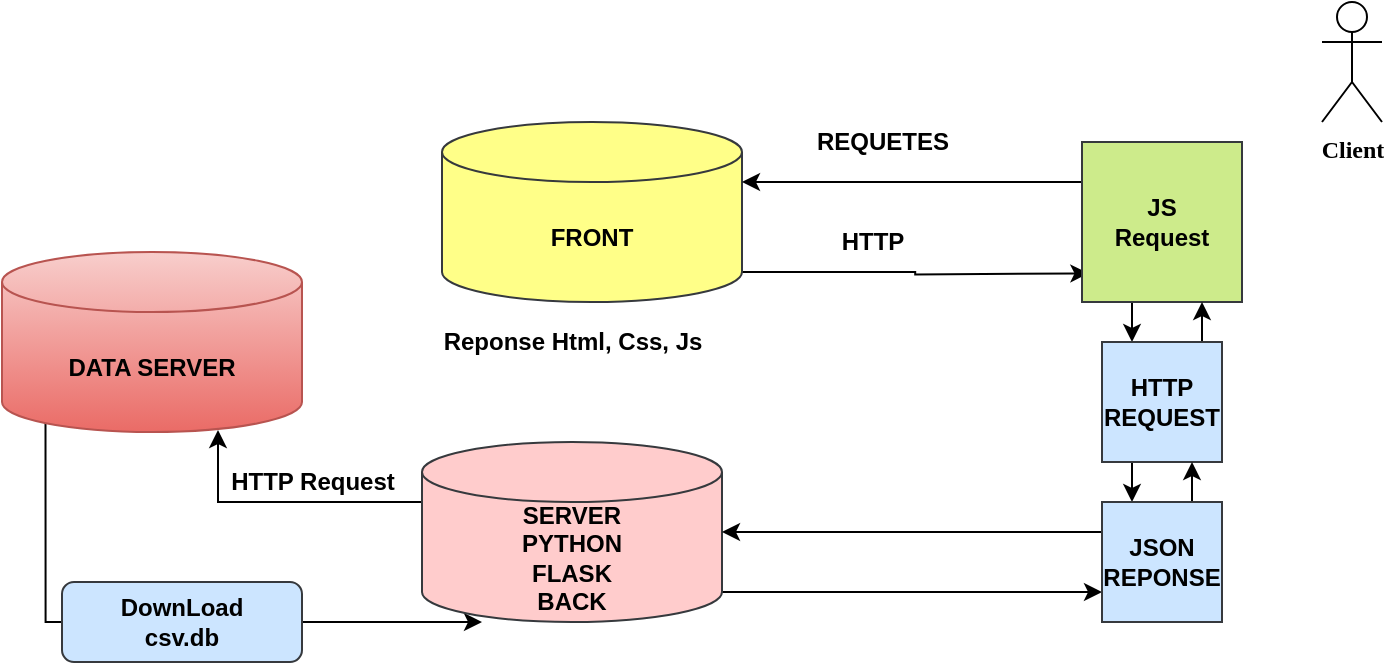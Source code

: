 <mxfile version="14.4.6" type="github"><diagram id="RwVXTA6oLfesVVGRuC6X" name="Page-1"><mxGraphModel dx="1038" dy="575" grid="1" gridSize="10" guides="1" tooltips="1" connect="1" arrows="1" fold="1" page="1" pageScale="1" pageWidth="827" pageHeight="1169" math="0" shadow="0"><root><mxCell id="0"/><mxCell id="1" parent="0"/><mxCell id="pYYwhB27iLT9zIKYpYlc-15" style="edgeStyle=orthogonalEdgeStyle;rounded=0;orthogonalLoop=1;jettySize=auto;html=1;exitX=1;exitY=1;exitDx=0;exitDy=-15;exitPerimeter=0;entryX=0.145;entryY=1;entryDx=0;entryDy=-4.35;entryPerimeter=0;" edge="1" parent="1" source="pYYwhB27iLT9zIKYpYlc-1"><mxGeometry relative="1" as="geometry"><mxPoint x="673.2" y="145.65" as="targetPoint"/></mxGeometry></mxCell><mxCell id="pYYwhB27iLT9zIKYpYlc-1" value="&lt;b&gt;FRONT&lt;/b&gt;" style="shape=cylinder3;whiteSpace=wrap;html=1;boundedLbl=1;backgroundOutline=1;size=15;fillColor=#ffff88;strokeColor=#36393d;" vertex="1" parent="1"><mxGeometry x="350" y="70" width="150" height="90" as="geometry"/></mxCell><mxCell id="pYYwhB27iLT9zIKYpYlc-30" style="edgeStyle=orthogonalEdgeStyle;rounded=0;orthogonalLoop=1;jettySize=auto;html=1;exitX=0.145;exitY=1;exitDx=0;exitDy=-4.35;exitPerimeter=0;" edge="1" parent="1" source="pYYwhB27iLT9zIKYpYlc-2"><mxGeometry relative="1" as="geometry"><mxPoint x="370" y="320" as="targetPoint"/><Array as="points"><mxPoint x="152" y="320"/><mxPoint x="370" y="320"/></Array></mxGeometry></mxCell><mxCell id="pYYwhB27iLT9zIKYpYlc-2" value="&lt;b&gt;DATA SERVER&lt;/b&gt;" style="shape=cylinder3;whiteSpace=wrap;html=1;boundedLbl=1;backgroundOutline=1;size=15;fillColor=#f8cecc;strokeColor=#b85450;gradientColor=#ea6b66;" vertex="1" parent="1"><mxGeometry x="130" y="135" width="150" height="90" as="geometry"/></mxCell><mxCell id="pYYwhB27iLT9zIKYpYlc-21" style="edgeStyle=orthogonalEdgeStyle;rounded=0;orthogonalLoop=1;jettySize=auto;html=1;exitX=1;exitY=0.5;exitDx=0;exitDy=0;exitPerimeter=0;entryX=1;entryY=0.5;entryDx=0;entryDy=0;entryPerimeter=0;" edge="1" parent="1" source="pYYwhB27iLT9zIKYpYlc-3" target="pYYwhB27iLT9zIKYpYlc-3"><mxGeometry relative="1" as="geometry"><mxPoint x="670" y="280" as="targetPoint"/></mxGeometry></mxCell><mxCell id="pYYwhB27iLT9zIKYpYlc-25" style="edgeStyle=orthogonalEdgeStyle;rounded=0;orthogonalLoop=1;jettySize=auto;html=1;exitX=1;exitY=1;exitDx=0;exitDy=-15;exitPerimeter=0;entryX=0;entryY=0.75;entryDx=0;entryDy=0;" edge="1" parent="1" source="pYYwhB27iLT9zIKYpYlc-3" target="pYYwhB27iLT9zIKYpYlc-19"><mxGeometry relative="1" as="geometry"/></mxCell><mxCell id="pYYwhB27iLT9zIKYpYlc-29" style="edgeStyle=orthogonalEdgeStyle;rounded=0;orthogonalLoop=1;jettySize=auto;html=1;exitX=0;exitY=0;exitDx=0;exitDy=30;exitPerimeter=0;entryX=0.72;entryY=0.989;entryDx=0;entryDy=0;entryPerimeter=0;" edge="1" parent="1" source="pYYwhB27iLT9zIKYpYlc-3" target="pYYwhB27iLT9zIKYpYlc-2"><mxGeometry relative="1" as="geometry"/></mxCell><mxCell id="pYYwhB27iLT9zIKYpYlc-3" value="&lt;div&gt;&lt;b&gt;SERVER&lt;/b&gt;&lt;/div&gt;&lt;div&gt;&lt;b&gt;PYTHON&lt;/b&gt;&lt;/div&gt;&lt;div&gt;&lt;b&gt;FLASK&lt;br&gt;&lt;/b&gt;&lt;/div&gt;&lt;div&gt;&lt;b&gt;BACK&lt;/b&gt;&lt;/div&gt;" style="shape=cylinder3;whiteSpace=wrap;html=1;boundedLbl=1;backgroundOutline=1;size=15;fillColor=#ffcccc;strokeColor=#36393d;" vertex="1" parent="1"><mxGeometry x="340" y="230" width="150" height="90" as="geometry"/></mxCell><mxCell id="pYYwhB27iLT9zIKYpYlc-8" value="&lt;b&gt;REQUETES &lt;/b&gt;" style="text;html=1;align=center;verticalAlign=middle;resizable=0;points=[];autosize=1;" vertex="1" parent="1"><mxGeometry x="530" y="70" width="80" height="20" as="geometry"/></mxCell><mxCell id="pYYwhB27iLT9zIKYpYlc-9" value="&lt;b&gt;HTTP&lt;/b&gt;" style="text;html=1;align=center;verticalAlign=middle;resizable=0;points=[];autosize=1;" vertex="1" parent="1"><mxGeometry x="540" y="120" width="50" height="20" as="geometry"/></mxCell><mxCell id="pYYwhB27iLT9zIKYpYlc-14" style="edgeStyle=orthogonalEdgeStyle;rounded=0;orthogonalLoop=1;jettySize=auto;html=1;exitX=0;exitY=0.25;exitDx=0;exitDy=0;entryX=1;entryY=0;entryDx=0;entryDy=30;entryPerimeter=0;" edge="1" parent="1" source="pYYwhB27iLT9zIKYpYlc-16" target="pYYwhB27iLT9zIKYpYlc-1"><mxGeometry relative="1" as="geometry"><mxPoint x="650" y="97.5" as="sourcePoint"/></mxGeometry></mxCell><mxCell id="pYYwhB27iLT9zIKYpYlc-23" style="edgeStyle=orthogonalEdgeStyle;rounded=0;orthogonalLoop=1;jettySize=auto;html=1;exitX=0.25;exitY=1;exitDx=0;exitDy=0;entryX=0.25;entryY=0;entryDx=0;entryDy=0;" edge="1" parent="1" source="pYYwhB27iLT9zIKYpYlc-16" target="pYYwhB27iLT9zIKYpYlc-18"><mxGeometry relative="1" as="geometry"/></mxCell><mxCell id="pYYwhB27iLT9zIKYpYlc-16" value="&lt;div&gt;&lt;b&gt;JS&lt;/b&gt;&lt;/div&gt;&lt;div&gt;&lt;b&gt;Request&lt;/b&gt;&lt;br&gt;&lt;/div&gt;" style="whiteSpace=wrap;html=1;aspect=fixed;fillColor=#cdeb8b;strokeColor=#36393d;" vertex="1" parent="1"><mxGeometry x="670" y="80" width="80" height="80" as="geometry"/></mxCell><mxCell id="pYYwhB27iLT9zIKYpYlc-17" value="&lt;b&gt;Client&lt;/b&gt;" style="shape=umlActor;verticalLabelPosition=bottom;verticalAlign=top;html=1;outlineConnect=0;fontStyle=0;fillColor=none;fontFamily=Comic Sans MS;" vertex="1" parent="1"><mxGeometry x="790" y="10" width="30" height="60" as="geometry"/></mxCell><mxCell id="pYYwhB27iLT9zIKYpYlc-24" style="edgeStyle=orthogonalEdgeStyle;rounded=0;orthogonalLoop=1;jettySize=auto;html=1;exitX=0.25;exitY=1;exitDx=0;exitDy=0;entryX=0.25;entryY=0;entryDx=0;entryDy=0;" edge="1" parent="1" source="pYYwhB27iLT9zIKYpYlc-18" target="pYYwhB27iLT9zIKYpYlc-19"><mxGeometry relative="1" as="geometry"/></mxCell><mxCell id="pYYwhB27iLT9zIKYpYlc-27" style="edgeStyle=orthogonalEdgeStyle;rounded=0;orthogonalLoop=1;jettySize=auto;html=1;exitX=0.75;exitY=0;exitDx=0;exitDy=0;entryX=0.75;entryY=1;entryDx=0;entryDy=0;" edge="1" parent="1" source="pYYwhB27iLT9zIKYpYlc-18" target="pYYwhB27iLT9zIKYpYlc-16"><mxGeometry relative="1" as="geometry"/></mxCell><mxCell id="pYYwhB27iLT9zIKYpYlc-18" value="&lt;div&gt;&lt;b&gt;HTTP&lt;/b&gt;&lt;/div&gt;&lt;div&gt;&lt;b&gt;REQUEST&lt;/b&gt;&lt;br&gt;&lt;/div&gt;" style="rounded=0;whiteSpace=wrap;html=1;fillColor=#cce5ff;strokeColor=#36393d;" vertex="1" parent="1"><mxGeometry x="680" y="180" width="60" height="60" as="geometry"/></mxCell><mxCell id="pYYwhB27iLT9zIKYpYlc-22" style="edgeStyle=orthogonalEdgeStyle;rounded=0;orthogonalLoop=1;jettySize=auto;html=1;exitX=0;exitY=0.25;exitDx=0;exitDy=0;entryX=1;entryY=0.5;entryDx=0;entryDy=0;entryPerimeter=0;" edge="1" parent="1" source="pYYwhB27iLT9zIKYpYlc-19" target="pYYwhB27iLT9zIKYpYlc-3"><mxGeometry relative="1" as="geometry"><Array as="points"/></mxGeometry></mxCell><mxCell id="pYYwhB27iLT9zIKYpYlc-26" style="edgeStyle=orthogonalEdgeStyle;rounded=0;orthogonalLoop=1;jettySize=auto;html=1;exitX=0.75;exitY=0;exitDx=0;exitDy=0;entryX=0.75;entryY=1;entryDx=0;entryDy=0;" edge="1" parent="1" source="pYYwhB27iLT9zIKYpYlc-19" target="pYYwhB27iLT9zIKYpYlc-18"><mxGeometry relative="1" as="geometry"/></mxCell><mxCell id="pYYwhB27iLT9zIKYpYlc-19" value="&lt;div&gt;&lt;b&gt;JSON&lt;/b&gt;&lt;/div&gt;&lt;div&gt;&lt;b&gt;REPONSE&lt;/b&gt;&lt;br&gt;&lt;/div&gt;" style="whiteSpace=wrap;html=1;aspect=fixed;fillColor=#cce5ff;strokeColor=#36393d;" vertex="1" parent="1"><mxGeometry x="680" y="260" width="60" height="60" as="geometry"/></mxCell><mxCell id="pYYwhB27iLT9zIKYpYlc-28" value="&lt;b&gt;Reponse Html, Css, Js&lt;/b&gt;" style="text;html=1;align=center;verticalAlign=middle;resizable=0;points=[];autosize=1;" vertex="1" parent="1"><mxGeometry x="345" y="170" width="140" height="20" as="geometry"/></mxCell><mxCell id="pYYwhB27iLT9zIKYpYlc-31" value="&lt;div&gt;&lt;b&gt;DownLoad&lt;/b&gt;&lt;/div&gt;&lt;div&gt;&lt;b&gt;csv.db&lt;br&gt;&lt;/b&gt;&lt;/div&gt;" style="rounded=1;whiteSpace=wrap;html=1;fillColor=#cce5ff;strokeColor=#36393d;" vertex="1" parent="1"><mxGeometry x="160" y="300" width="120" height="40" as="geometry"/></mxCell><mxCell id="pYYwhB27iLT9zIKYpYlc-32" value="&lt;b&gt;HTTP Request&lt;/b&gt;" style="text;html=1;align=center;verticalAlign=middle;resizable=0;points=[];autosize=1;" vertex="1" parent="1"><mxGeometry x="235" y="240" width="100" height="20" as="geometry"/></mxCell></root></mxGraphModel></diagram></mxfile>